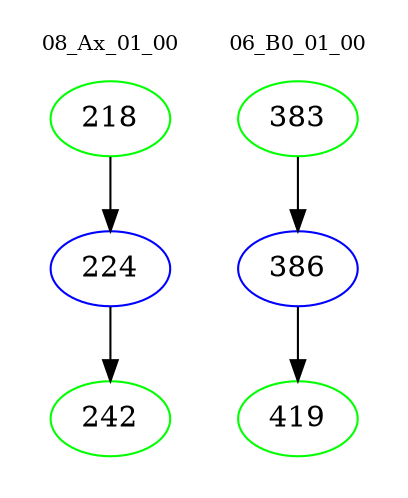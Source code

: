 digraph{
subgraph cluster_0 {
color = white
label = "08_Ax_01_00";
fontsize=10;
T0_218 [label="218", color="green"]
T0_218 -> T0_224 [color="black"]
T0_224 [label="224", color="blue"]
T0_224 -> T0_242 [color="black"]
T0_242 [label="242", color="green"]
}
subgraph cluster_1 {
color = white
label = "06_B0_01_00";
fontsize=10;
T1_383 [label="383", color="green"]
T1_383 -> T1_386 [color="black"]
T1_386 [label="386", color="blue"]
T1_386 -> T1_419 [color="black"]
T1_419 [label="419", color="green"]
}
}
